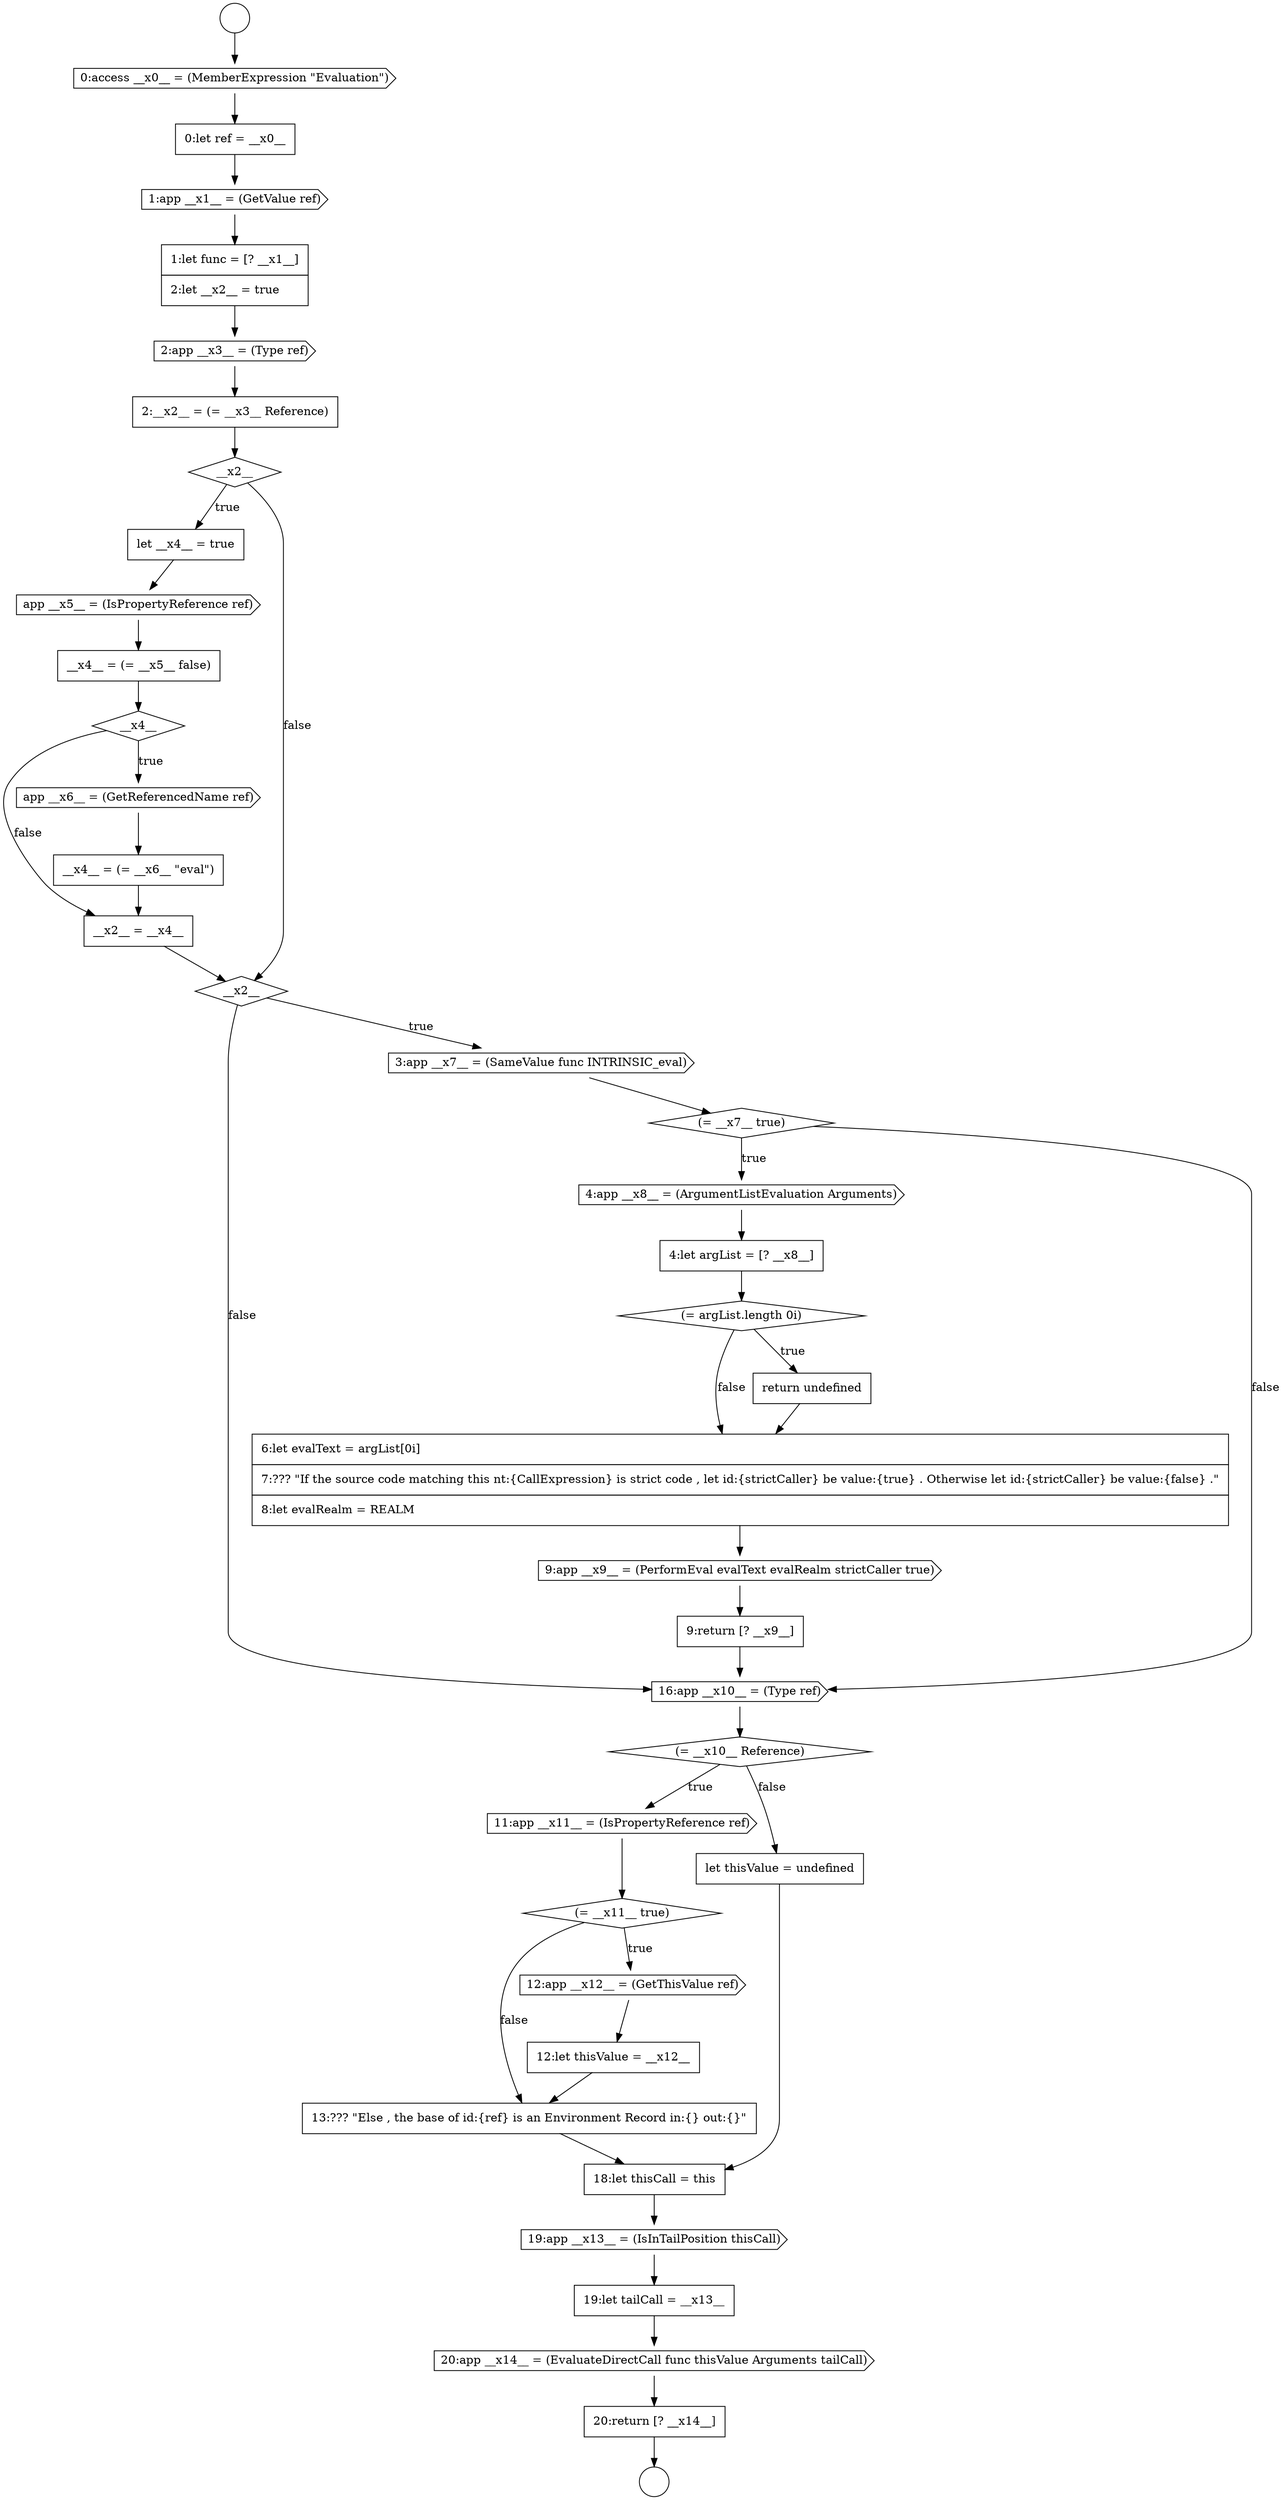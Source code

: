 digraph {
  node3959 [shape=none, margin=0, label=<<font color="black">
    <table border="0" cellborder="1" cellspacing="0" cellpadding="10">
      <tr><td align="left">__x2__ = __x4__</td></tr>
    </table>
  </font>> color="black" fillcolor="white" style=filled]
  node3947 [shape=none, margin=0, label=<<font color="black">
    <table border="0" cellborder="1" cellspacing="0" cellpadding="10">
      <tr><td align="left">0:let ref = __x0__</td></tr>
    </table>
  </font>> color="black" fillcolor="white" style=filled]
  node3976 [shape=none, margin=0, label=<<font color="black">
    <table border="0" cellborder="1" cellspacing="0" cellpadding="10">
      <tr><td align="left">13:??? &quot;Else , the base of id:{ref} is an Environment Record in:{} out:{}&quot;</td></tr>
    </table>
  </font>> color="black" fillcolor="white" style=filled]
  node3951 [shape=none, margin=0, label=<<font color="black">
    <table border="0" cellborder="1" cellspacing="0" cellpadding="10">
      <tr><td align="left">2:__x2__ = (= __x3__ Reference)</td></tr>
    </table>
  </font>> color="black" fillcolor="white" style=filled]
  node3955 [shape=none, margin=0, label=<<font color="black">
    <table border="0" cellborder="1" cellspacing="0" cellpadding="10">
      <tr><td align="left">__x4__ = (= __x5__ false)</td></tr>
    </table>
  </font>> color="black" fillcolor="white" style=filled]
  node3972 [shape=cds, label=<<font color="black">11:app __x11__ = (IsPropertyReference ref)</font>> color="black" fillcolor="white" style=filled]
  node3967 [shape=none, margin=0, label=<<font color="black">
    <table border="0" cellborder="1" cellspacing="0" cellpadding="10">
      <tr><td align="left">6:let evalText = argList[0i]</td></tr>
      <tr><td align="left">7:??? &quot;If the source code matching this nt:{CallExpression} is strict code , let id:{strictCaller} be value:{true} . Otherwise let id:{strictCaller} be value:{false} .&quot;</td></tr>
      <tr><td align="left">8:let evalRealm = REALM</td></tr>
    </table>
  </font>> color="black" fillcolor="white" style=filled]
  node3945 [shape=circle label=" " color="black" fillcolor="white" style=filled]
  node3964 [shape=none, margin=0, label=<<font color="black">
    <table border="0" cellborder="1" cellspacing="0" cellpadding="10">
      <tr><td align="left">4:let argList = [? __x8__]</td></tr>
    </table>
  </font>> color="black" fillcolor="white" style=filled]
  node3957 [shape=cds, label=<<font color="black">app __x6__ = (GetReferencedName ref)</font>> color="black" fillcolor="white" style=filled]
  node3953 [shape=none, margin=0, label=<<font color="black">
    <table border="0" cellborder="1" cellspacing="0" cellpadding="10">
      <tr><td align="left">let __x4__ = true</td></tr>
    </table>
  </font>> color="black" fillcolor="white" style=filled]
  node3949 [shape=none, margin=0, label=<<font color="black">
    <table border="0" cellborder="1" cellspacing="0" cellpadding="10">
      <tr><td align="left">1:let func = [? __x1__]</td></tr>
      <tr><td align="left">2:let __x2__ = true</td></tr>
    </table>
  </font>> color="black" fillcolor="white" style=filled]
  node3946 [shape=cds, label=<<font color="black">0:access __x0__ = (MemberExpression &quot;Evaluation&quot;)</font>> color="black" fillcolor="white" style=filled]
  node3978 [shape=none, margin=0, label=<<font color="black">
    <table border="0" cellborder="1" cellspacing="0" cellpadding="10">
      <tr><td align="left">18:let thisCall = this</td></tr>
    </table>
  </font>> color="black" fillcolor="white" style=filled]
  node3962 [shape=diamond, label=<<font color="black">(= __x7__ true)</font>> color="black" fillcolor="white" style=filled]
  node3944 [shape=circle label=" " color="black" fillcolor="white" style=filled]
  node3979 [shape=cds, label=<<font color="black">19:app __x13__ = (IsInTailPosition thisCall)</font>> color="black" fillcolor="white" style=filled]
  node3969 [shape=none, margin=0, label=<<font color="black">
    <table border="0" cellborder="1" cellspacing="0" cellpadding="10">
      <tr><td align="left">9:return [? __x9__]</td></tr>
    </table>
  </font>> color="black" fillcolor="white" style=filled]
  node3966 [shape=none, margin=0, label=<<font color="black">
    <table border="0" cellborder="1" cellspacing="0" cellpadding="10">
      <tr><td align="left">return undefined</td></tr>
    </table>
  </font>> color="black" fillcolor="white" style=filled]
  node3973 [shape=diamond, label=<<font color="black">(= __x11__ true)</font>> color="black" fillcolor="white" style=filled]
  node3948 [shape=cds, label=<<font color="black">1:app __x1__ = (GetValue ref)</font>> color="black" fillcolor="white" style=filled]
  node3958 [shape=none, margin=0, label=<<font color="black">
    <table border="0" cellborder="1" cellspacing="0" cellpadding="10">
      <tr><td align="left">__x4__ = (= __x6__ &quot;eval&quot;)</td></tr>
    </table>
  </font>> color="black" fillcolor="white" style=filled]
  node3980 [shape=none, margin=0, label=<<font color="black">
    <table border="0" cellborder="1" cellspacing="0" cellpadding="10">
      <tr><td align="left">19:let tailCall = __x13__</td></tr>
    </table>
  </font>> color="black" fillcolor="white" style=filled]
  node3968 [shape=cds, label=<<font color="black">9:app __x9__ = (PerformEval evalText evalRealm strictCaller true)</font>> color="black" fillcolor="white" style=filled]
  node3963 [shape=cds, label=<<font color="black">4:app __x8__ = (ArgumentListEvaluation Arguments)</font>> color="black" fillcolor="white" style=filled]
  node3954 [shape=cds, label=<<font color="black">app __x5__ = (IsPropertyReference ref)</font>> color="black" fillcolor="white" style=filled]
  node3952 [shape=diamond, label=<<font color="black">__x2__</font>> color="black" fillcolor="white" style=filled]
  node3977 [shape=none, margin=0, label=<<font color="black">
    <table border="0" cellborder="1" cellspacing="0" cellpadding="10">
      <tr><td align="left">let thisValue = undefined</td></tr>
    </table>
  </font>> color="black" fillcolor="white" style=filled]
  node3971 [shape=diamond, label=<<font color="black">(= __x10__ Reference)</font>> color="black" fillcolor="white" style=filled]
  node3981 [shape=cds, label=<<font color="black">20:app __x14__ = (EvaluateDirectCall func thisValue Arguments tailCall)</font>> color="black" fillcolor="white" style=filled]
  node3975 [shape=none, margin=0, label=<<font color="black">
    <table border="0" cellborder="1" cellspacing="0" cellpadding="10">
      <tr><td align="left">12:let thisValue = __x12__</td></tr>
    </table>
  </font>> color="black" fillcolor="white" style=filled]
  node3970 [shape=cds, label=<<font color="black">16:app __x10__ = (Type ref)</font>> color="black" fillcolor="white" style=filled]
  node3961 [shape=cds, label=<<font color="black">3:app __x7__ = (SameValue func INTRINSIC_eval)</font>> color="black" fillcolor="white" style=filled]
  node3982 [shape=none, margin=0, label=<<font color="black">
    <table border="0" cellborder="1" cellspacing="0" cellpadding="10">
      <tr><td align="left">20:return [? __x14__]</td></tr>
    </table>
  </font>> color="black" fillcolor="white" style=filled]
  node3956 [shape=diamond, label=<<font color="black">__x4__</font>> color="black" fillcolor="white" style=filled]
  node3974 [shape=cds, label=<<font color="black">12:app __x12__ = (GetThisValue ref)</font>> color="black" fillcolor="white" style=filled]
  node3965 [shape=diamond, label=<<font color="black">(= argList.length 0i)</font>> color="black" fillcolor="white" style=filled]
  node3960 [shape=diamond, label=<<font color="black">__x2__</font>> color="black" fillcolor="white" style=filled]
  node3950 [shape=cds, label=<<font color="black">2:app __x3__ = (Type ref)</font>> color="black" fillcolor="white" style=filled]
  node3956 -> node3957 [label=<<font color="black">true</font>> color="black"]
  node3956 -> node3959 [label=<<font color="black">false</font>> color="black"]
  node3972 -> node3973 [ color="black"]
  node3980 -> node3981 [ color="black"]
  node3963 -> node3964 [ color="black"]
  node3979 -> node3980 [ color="black"]
  node3953 -> node3954 [ color="black"]
  node3957 -> node3958 [ color="black"]
  node3973 -> node3974 [label=<<font color="black">true</font>> color="black"]
  node3973 -> node3976 [label=<<font color="black">false</font>> color="black"]
  node3947 -> node3948 [ color="black"]
  node3946 -> node3947 [ color="black"]
  node3969 -> node3970 [ color="black"]
  node3971 -> node3972 [label=<<font color="black">true</font>> color="black"]
  node3971 -> node3977 [label=<<font color="black">false</font>> color="black"]
  node3978 -> node3979 [ color="black"]
  node3948 -> node3949 [ color="black"]
  node3962 -> node3963 [label=<<font color="black">true</font>> color="black"]
  node3962 -> node3970 [label=<<font color="black">false</font>> color="black"]
  node3966 -> node3967 [ color="black"]
  node3958 -> node3959 [ color="black"]
  node3960 -> node3961 [label=<<font color="black">true</font>> color="black"]
  node3960 -> node3970 [label=<<font color="black">false</font>> color="black"]
  node3974 -> node3975 [ color="black"]
  node3951 -> node3952 [ color="black"]
  node3975 -> node3976 [ color="black"]
  node3955 -> node3956 [ color="black"]
  node3959 -> node3960 [ color="black"]
  node3961 -> node3962 [ color="black"]
  node3981 -> node3982 [ color="black"]
  node3954 -> node3955 [ color="black"]
  node3965 -> node3966 [label=<<font color="black">true</font>> color="black"]
  node3965 -> node3967 [label=<<font color="black">false</font>> color="black"]
  node3970 -> node3971 [ color="black"]
  node3968 -> node3969 [ color="black"]
  node3976 -> node3978 [ color="black"]
  node3982 -> node3945 [ color="black"]
  node3967 -> node3968 [ color="black"]
  node3977 -> node3978 [ color="black"]
  node3952 -> node3953 [label=<<font color="black">true</font>> color="black"]
  node3952 -> node3960 [label=<<font color="black">false</font>> color="black"]
  node3944 -> node3946 [ color="black"]
  node3950 -> node3951 [ color="black"]
  node3949 -> node3950 [ color="black"]
  node3964 -> node3965 [ color="black"]
}
